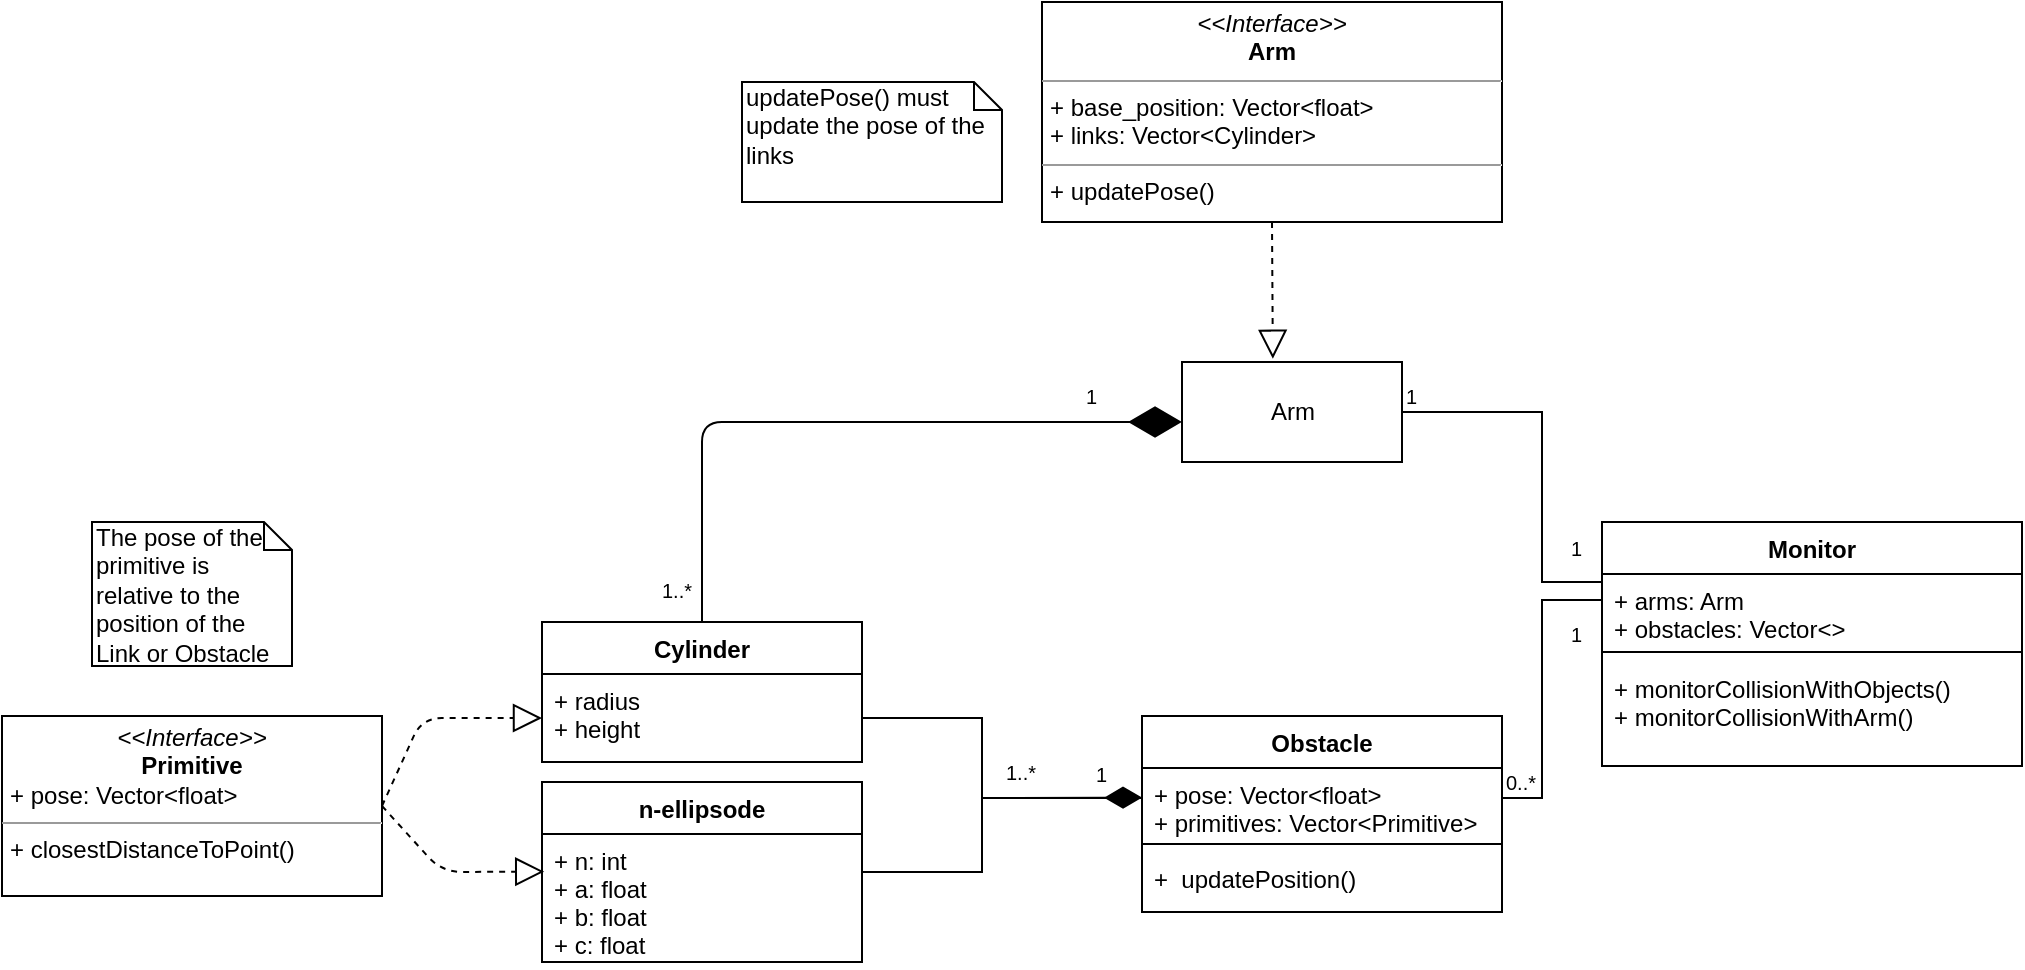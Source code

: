 <mxfile version="13.0.3" type="device"><diagram name="Page-1" id="929967ad-93f9-6ef4-fab6-5d389245f69c"><mxGraphModel dx="1328" dy="839" grid="1" gridSize="10" guides="1" tooltips="1" connect="1" arrows="1" fold="1" page="1" pageScale="1.5" pageWidth="1169" pageHeight="826" background="none" math="0" shadow="0"><root><mxCell id="0" style=";html=1;"/><mxCell id="1" style=";html=1;" parent="0"/><mxCell id="1_B4_0tZ6F9BA0FpxolN-25" value="" style="endArrow=none;endFill=0;html=1;edgeStyle=orthogonalEdgeStyle;align=left;verticalAlign=top;entryX=0;entryY=0.154;entryDx=0;entryDy=0;entryPerimeter=0;rounded=0;exitX=1;exitY=0.5;exitDx=0;exitDy=0;" parent="1" source="pLGlP2HeyfQmbXc_sN3S-2" target="1_B4_0tZ6F9BA0FpxolN-2" edge="1"><mxGeometry x="-1" relative="1" as="geometry"><mxPoint x="922" y="410" as="sourcePoint"/><mxPoint x="1010" y="523" as="targetPoint"/><Array as="points"><mxPoint x="950" y="435"/><mxPoint x="950" y="520"/><mxPoint x="980" y="520"/></Array></mxGeometry></mxCell><mxCell id="1_B4_0tZ6F9BA0FpxolN-26" value="1" style="resizable=0;html=1;align=left;verticalAlign=bottom;labelBackgroundColor=#ffffff;fontSize=10;" parent="1_B4_0tZ6F9BA0FpxolN-25" connectable="0" vertex="1"><mxGeometry x="-1" relative="1" as="geometry"/></mxCell><mxCell id="1_B4_0tZ6F9BA0FpxolN-27" value="" style="endArrow=none;html=1;edgeStyle=orthogonalEdgeStyle;exitX=1;exitY=0.5;exitDx=0;exitDy=0;entryX=0;entryY=0.5;entryDx=0;entryDy=0;rounded=0;" parent="1" source="1_B4_0tZ6F9BA0FpxolN-14" target="1_B4_0tZ6F9BA0FpxolN-2" edge="1"><mxGeometry relative="1" as="geometry"><mxPoint x="1020" y="650" as="sourcePoint"/><mxPoint x="1180" y="650" as="targetPoint"/><Array as="points"><mxPoint x="950" y="628"/><mxPoint x="950" y="529"/></Array></mxGeometry></mxCell><mxCell id="1_B4_0tZ6F9BA0FpxolN-28" value="0..*" style="resizable=0;html=1;align=left;verticalAlign=bottom;labelBackgroundColor=#ffffff;fontSize=10;" parent="1_B4_0tZ6F9BA0FpxolN-27" connectable="0" vertex="1"><mxGeometry x="-1" relative="1" as="geometry"><mxPoint y="-2" as="offset"/></mxGeometry></mxCell><mxCell id="1_B4_0tZ6F9BA0FpxolN-29" value="1" style="resizable=0;html=1;align=right;verticalAlign=bottom;labelBackgroundColor=#ffffff;fontSize=10;" parent="1_B4_0tZ6F9BA0FpxolN-27" connectable="0" vertex="1"><mxGeometry x="1" relative="1" as="geometry"><mxPoint x="-10" y="21" as="offset"/></mxGeometry></mxCell><mxCell id="1_B4_0tZ6F9BA0FpxolN-30" value="1" style="resizable=0;html=1;align=right;verticalAlign=bottom;labelBackgroundColor=#ffffff;fontSize=10;" parent="1" connectable="0" vertex="1"><mxGeometry x="980" y="490" as="geometry"><mxPoint x="-10" y="21" as="offset"/></mxGeometry></mxCell><mxCell id="1_B4_0tZ6F9BA0FpxolN-33" value="" style="endArrow=block;dashed=1;endFill=0;endSize=12;html=1;exitX=1;exitY=0.5;exitDx=0;exitDy=0;entryX=0;entryY=0.5;entryDx=0;entryDy=0;" parent="1" source="1_B4_0tZ6F9BA0FpxolN-42" target="1_B4_0tZ6F9BA0FpxolN-44" edge="1"><mxGeometry width="160" relative="1" as="geometry"><mxPoint x="365" y="547" as="sourcePoint"/><mxPoint x="500" y="629" as="targetPoint"/><Array as="points"><mxPoint x="390" y="588"/></Array></mxGeometry></mxCell><mxCell id="1_B4_0tZ6F9BA0FpxolN-35" value="1..*" style="resizable=0;html=1;align=left;verticalAlign=bottom;labelBackgroundColor=#ffffff;fontSize=10;direction=south;" parent="1" connectable="0" vertex="1"><mxGeometry x="680" y="623" as="geometry"/></mxCell><mxCell id="1_B4_0tZ6F9BA0FpxolN-36" value="1" style="resizable=0;html=1;align=left;verticalAlign=bottom;labelBackgroundColor=#ffffff;fontSize=10;" parent="1" connectable="0" vertex="1"><mxGeometry x="720" y="630" as="geometry"><mxPoint x="5" y="-6" as="offset"/></mxGeometry></mxCell><mxCell id="1_B4_0tZ6F9BA0FpxolN-38" value="1..*" style="resizable=0;html=1;align=left;verticalAlign=bottom;labelBackgroundColor=#ffffff;fontSize=10;" parent="1" connectable="0" vertex="1"><mxGeometry x="500" y="520" as="geometry"><mxPoint x="8" y="12" as="offset"/></mxGeometry></mxCell><mxCell id="1_B4_0tZ6F9BA0FpxolN-39" value="1" style="resizable=0;html=1;align=left;verticalAlign=bottom;labelBackgroundColor=#ffffff;fontSize=10;" parent="1" connectable="0" vertex="1"><mxGeometry x="720" y="435" as="geometry"/></mxCell><mxCell id="1_B4_0tZ6F9BA0FpxolN-42" value="&lt;p style=&quot;margin: 0px ; margin-top: 4px ; text-align: center&quot;&gt;&lt;i&gt;&amp;lt;&amp;lt;Interface&amp;gt;&amp;gt;&lt;/i&gt;&lt;br&gt;&lt;b&gt;Primitive&lt;/b&gt;&lt;/p&gt;&lt;p style=&quot;margin: 0px ; margin-left: 4px&quot;&gt;+ pose: Vector&amp;lt;float&amp;gt;&lt;/p&gt;&lt;hr size=&quot;1&quot;&gt;&lt;p style=&quot;margin: 0px ; margin-left: 4px&quot;&gt;+ closestDistanceToPoint()&lt;/p&gt;" style="verticalAlign=top;align=left;overflow=fill;fontSize=12;fontFamily=Helvetica;html=1;" parent="1" vertex="1"><mxGeometry x="180" y="587" width="190" height="90" as="geometry"/></mxCell><mxCell id="1_B4_0tZ6F9BA0FpxolN-52" value="" style="endArrow=block;dashed=1;endFill=0;endSize=12;html=1;exitX=1;exitY=0.5;exitDx=0;exitDy=0;entryX=0.007;entryY=0.294;entryDx=0;entryDy=0;entryPerimeter=0;" parent="1" source="1_B4_0tZ6F9BA0FpxolN-42" target="1_B4_0tZ6F9BA0FpxolN-55" edge="1"><mxGeometry width="160" relative="1" as="geometry"><mxPoint x="330" y="648.5" as="sourcePoint"/><mxPoint x="450" y="665" as="targetPoint"/><Array as="points"><mxPoint x="400" y="665"/></Array></mxGeometry></mxCell><mxCell id="1_B4_0tZ6F9BA0FpxolN-43" value="Cylinder" style="swimlane;fontStyle=1;align=center;verticalAlign=top;childLayout=stackLayout;horizontal=1;startSize=26;horizontalStack=0;resizeParent=1;resizeParentMax=0;resizeLast=0;collapsible=1;marginBottom=0;" parent="1" vertex="1"><mxGeometry x="450" y="540" width="160" height="70" as="geometry"/></mxCell><mxCell id="1_B4_0tZ6F9BA0FpxolN-44" value="+ radius&#10;+ height" style="text;strokeColor=none;fillColor=none;align=left;verticalAlign=top;spacingLeft=4;spacingRight=4;overflow=hidden;rotatable=0;points=[[0,0.5],[1,0.5]];portConstraint=eastwest;" parent="1_B4_0tZ6F9BA0FpxolN-43" vertex="1"><mxGeometry y="26" width="160" height="44" as="geometry"/></mxCell><mxCell id="1_B4_0tZ6F9BA0FpxolN-1" value="Monitor" style="swimlane;fontStyle=1;align=center;verticalAlign=top;childLayout=stackLayout;horizontal=1;startSize=26;horizontalStack=0;resizeParent=1;resizeParentMax=0;resizeLast=0;collapsible=1;marginBottom=0;" parent="1" vertex="1"><mxGeometry x="980" y="490" width="210" height="122" as="geometry"><mxRectangle x="560" y="370" width="60" height="26" as="alternateBounds"/></mxGeometry></mxCell><mxCell id="1_B4_0tZ6F9BA0FpxolN-2" value="+ arms: Arm&#10;+ obstacles: Vector&lt;&gt;" style="text;strokeColor=none;fillColor=none;align=left;verticalAlign=top;spacingLeft=4;spacingRight=4;overflow=hidden;rotatable=0;points=[[0,0.5],[1,0.5]];portConstraint=eastwest;" parent="1_B4_0tZ6F9BA0FpxolN-1" vertex="1"><mxGeometry y="26" width="210" height="34" as="geometry"/></mxCell><mxCell id="1_B4_0tZ6F9BA0FpxolN-3" value="" style="line;strokeWidth=1;fillColor=none;align=left;verticalAlign=middle;spacingTop=-1;spacingLeft=3;spacingRight=3;rotatable=0;labelPosition=right;points=[];portConstraint=eastwest;" parent="1_B4_0tZ6F9BA0FpxolN-1" vertex="1"><mxGeometry y="60" width="210" height="10" as="geometry"/></mxCell><mxCell id="1_B4_0tZ6F9BA0FpxolN-4" value="+ monitorCollisionWithObjects()&#10;+ monitorCollisionWithArm()" style="text;strokeColor=none;fillColor=none;align=left;verticalAlign=top;spacingLeft=4;spacingRight=4;overflow=hidden;rotatable=0;points=[[0,0.5],[1,0.5]];portConstraint=eastwest;" parent="1_B4_0tZ6F9BA0FpxolN-1" vertex="1"><mxGeometry y="70" width="210" height="52" as="geometry"/></mxCell><mxCell id="1_B4_0tZ6F9BA0FpxolN-81" value="The pose of the primitive is relative to the position of the Link or Obstacle" style="shape=note;whiteSpace=wrap;html=1;size=14;verticalAlign=top;align=left;spacingTop=-6;" parent="1" vertex="1"><mxGeometry x="225" y="490" width="100" height="72" as="geometry"/></mxCell><mxCell id="1_B4_0tZ6F9BA0FpxolN-82" value="" style="endArrow=diamondThin;endFill=1;endSize=16;html=1;exitX=1;exitY=0.5;exitDx=0;exitDy=0;rounded=0;entryX=0;entryY=0.435;entryDx=0;entryDy=0;entryPerimeter=0;" parent="1" source="1_B4_0tZ6F9BA0FpxolN-44" target="1_B4_0tZ6F9BA0FpxolN-14" edge="1"><mxGeometry width="160" relative="1" as="geometry"><mxPoint x="640" y="580" as="sourcePoint"/><mxPoint x="720" y="650" as="targetPoint"/><Array as="points"><mxPoint x="670" y="588"/><mxPoint x="670" y="628"/></Array></mxGeometry></mxCell><mxCell id="1_B4_0tZ6F9BA0FpxolN-84" value="" style="endArrow=none;html=1;edgeStyle=orthogonalEdgeStyle;exitX=1;exitY=0.5;exitDx=0;exitDy=0;rounded=0;" parent="1" edge="1"><mxGeometry relative="1" as="geometry"><mxPoint x="610" y="665" as="sourcePoint"/><mxPoint x="750" y="630" as="targetPoint"/><Array as="points"><mxPoint x="670" y="665"/><mxPoint x="670" y="628"/></Array></mxGeometry></mxCell><mxCell id="1_B4_0tZ6F9BA0FpxolN-54" value="n-ellipsode" style="swimlane;fontStyle=1;align=center;verticalAlign=top;childLayout=stackLayout;horizontal=1;startSize=26;horizontalStack=0;resizeParent=1;resizeParentMax=0;resizeLast=0;collapsible=1;marginBottom=0;" parent="1" vertex="1"><mxGeometry x="450" y="620" width="160" height="90" as="geometry"/></mxCell><mxCell id="1_B4_0tZ6F9BA0FpxolN-55" value="+ n: int&#10;+ a: float&#10;+ b: float&#10;+ c: float" style="text;strokeColor=none;fillColor=none;align=left;verticalAlign=top;spacingLeft=4;spacingRight=4;overflow=hidden;rotatable=0;points=[[0,0.5],[1,0.5]];portConstraint=eastwest;" parent="1_B4_0tZ6F9BA0FpxolN-54" vertex="1"><mxGeometry y="26" width="160" height="64" as="geometry"/></mxCell><mxCell id="pLGlP2HeyfQmbXc_sN3S-1" value="&lt;p style=&quot;margin: 4px 0px 0px ; text-align: center&quot;&gt;&lt;i&gt;&amp;lt;&amp;lt;Interface&amp;gt;&amp;gt;&lt;/i&gt;&lt;br&gt;&lt;b&gt;Arm&lt;/b&gt;&lt;/p&gt;&lt;hr size=&quot;1&quot;&gt;&lt;p style=&quot;margin: 0px 0px 0px 4px&quot;&gt;+ base_position: Vector&amp;lt;float&amp;gt;&lt;br style=&quot;padding: 0px ; margin: 0px&quot;&gt;+ links: Vector&amp;lt;Cylinder&amp;gt;&lt;br&gt;&lt;/p&gt;&lt;hr size=&quot;1&quot;&gt;&lt;p style=&quot;margin: 0px 0px 0px 4px&quot;&gt;+ updatePose()&lt;br&gt;&lt;/p&gt;" style="verticalAlign=top;align=left;overflow=fill;fontSize=12;fontFamily=Helvetica;html=1;" parent="1" vertex="1"><mxGeometry x="700" y="230" width="230" height="110" as="geometry"/></mxCell><mxCell id="pLGlP2HeyfQmbXc_sN3S-2" value="Arm" style="html=1;" parent="1" vertex="1"><mxGeometry x="770" y="410" width="110" height="50" as="geometry"/></mxCell><mxCell id="pLGlP2HeyfQmbXc_sN3S-5" value="" style="endArrow=block;dashed=1;endFill=0;endSize=12;html=1;exitX=0.5;exitY=1;exitDx=0;exitDy=0;entryX=0.413;entryY=-0.032;entryDx=0;entryDy=0;entryPerimeter=0;" parent="1" source="pLGlP2HeyfQmbXc_sN3S-1" target="pLGlP2HeyfQmbXc_sN3S-2" edge="1"><mxGeometry width="160" relative="1" as="geometry"><mxPoint x="730" y="350" as="sourcePoint"/><mxPoint x="890" y="350" as="targetPoint"/></mxGeometry></mxCell><mxCell id="pLGlP2HeyfQmbXc_sN3S-6" value="updatePose() must update the pose of the links" style="shape=note;whiteSpace=wrap;html=1;size=14;verticalAlign=top;align=left;spacingTop=-6;" parent="1" vertex="1"><mxGeometry x="550" y="270" width="130" height="60" as="geometry"/></mxCell><mxCell id="pLGlP2HeyfQmbXc_sN3S-8" value="" style="endArrow=diamondThin;endFill=1;endSize=24;html=1;exitX=0.5;exitY=0;exitDx=0;exitDy=0;" parent="1" edge="1" source="1_B4_0tZ6F9BA0FpxolN-43"><mxGeometry width="160" relative="1" as="geometry"><mxPoint x="610" y="440" as="sourcePoint"/><mxPoint x="770" y="440" as="targetPoint"/><Array as="points"><mxPoint x="530" y="440"/></Array></mxGeometry></mxCell><mxCell id="1_B4_0tZ6F9BA0FpxolN-13" value="Obstacle" style="swimlane;fontStyle=1;align=center;verticalAlign=top;childLayout=stackLayout;horizontal=1;startSize=26;horizontalStack=0;resizeParent=1;resizeParentMax=0;resizeLast=0;collapsible=1;marginBottom=0;" parent="1" vertex="1"><mxGeometry x="750" y="587" width="180" height="98" as="geometry"><mxRectangle x="760" y="590" width="80" height="26" as="alternateBounds"/></mxGeometry></mxCell><mxCell id="1_B4_0tZ6F9BA0FpxolN-14" value="+ pose: Vector&lt;float&gt;&#10;+ primitives: Vector&lt;Primitive&gt;" style="text;strokeColor=none;fillColor=none;align=left;verticalAlign=top;spacingLeft=4;spacingRight=4;overflow=hidden;rotatable=0;points=[[0,0.5],[1,0.5]];portConstraint=eastwest;" parent="1_B4_0tZ6F9BA0FpxolN-13" vertex="1"><mxGeometry y="26" width="180" height="34" as="geometry"/></mxCell><mxCell id="1_B4_0tZ6F9BA0FpxolN-15" value="" style="line;strokeWidth=1;fillColor=none;align=left;verticalAlign=middle;spacingTop=-1;spacingLeft=3;spacingRight=3;rotatable=0;labelPosition=right;points=[];portConstraint=eastwest;" parent="1_B4_0tZ6F9BA0FpxolN-13" vertex="1"><mxGeometry y="60" width="180" height="8" as="geometry"/></mxCell><mxCell id="1_B4_0tZ6F9BA0FpxolN-16" value="+  updatePosition()" style="text;strokeColor=none;fillColor=none;align=left;verticalAlign=top;spacingLeft=4;spacingRight=4;overflow=hidden;rotatable=0;points=[[0,0.5],[1,0.5]];portConstraint=eastwest;" parent="1_B4_0tZ6F9BA0FpxolN-13" vertex="1"><mxGeometry y="68" width="180" height="30" as="geometry"/></mxCell></root></mxGraphModel></diagram></mxfile>